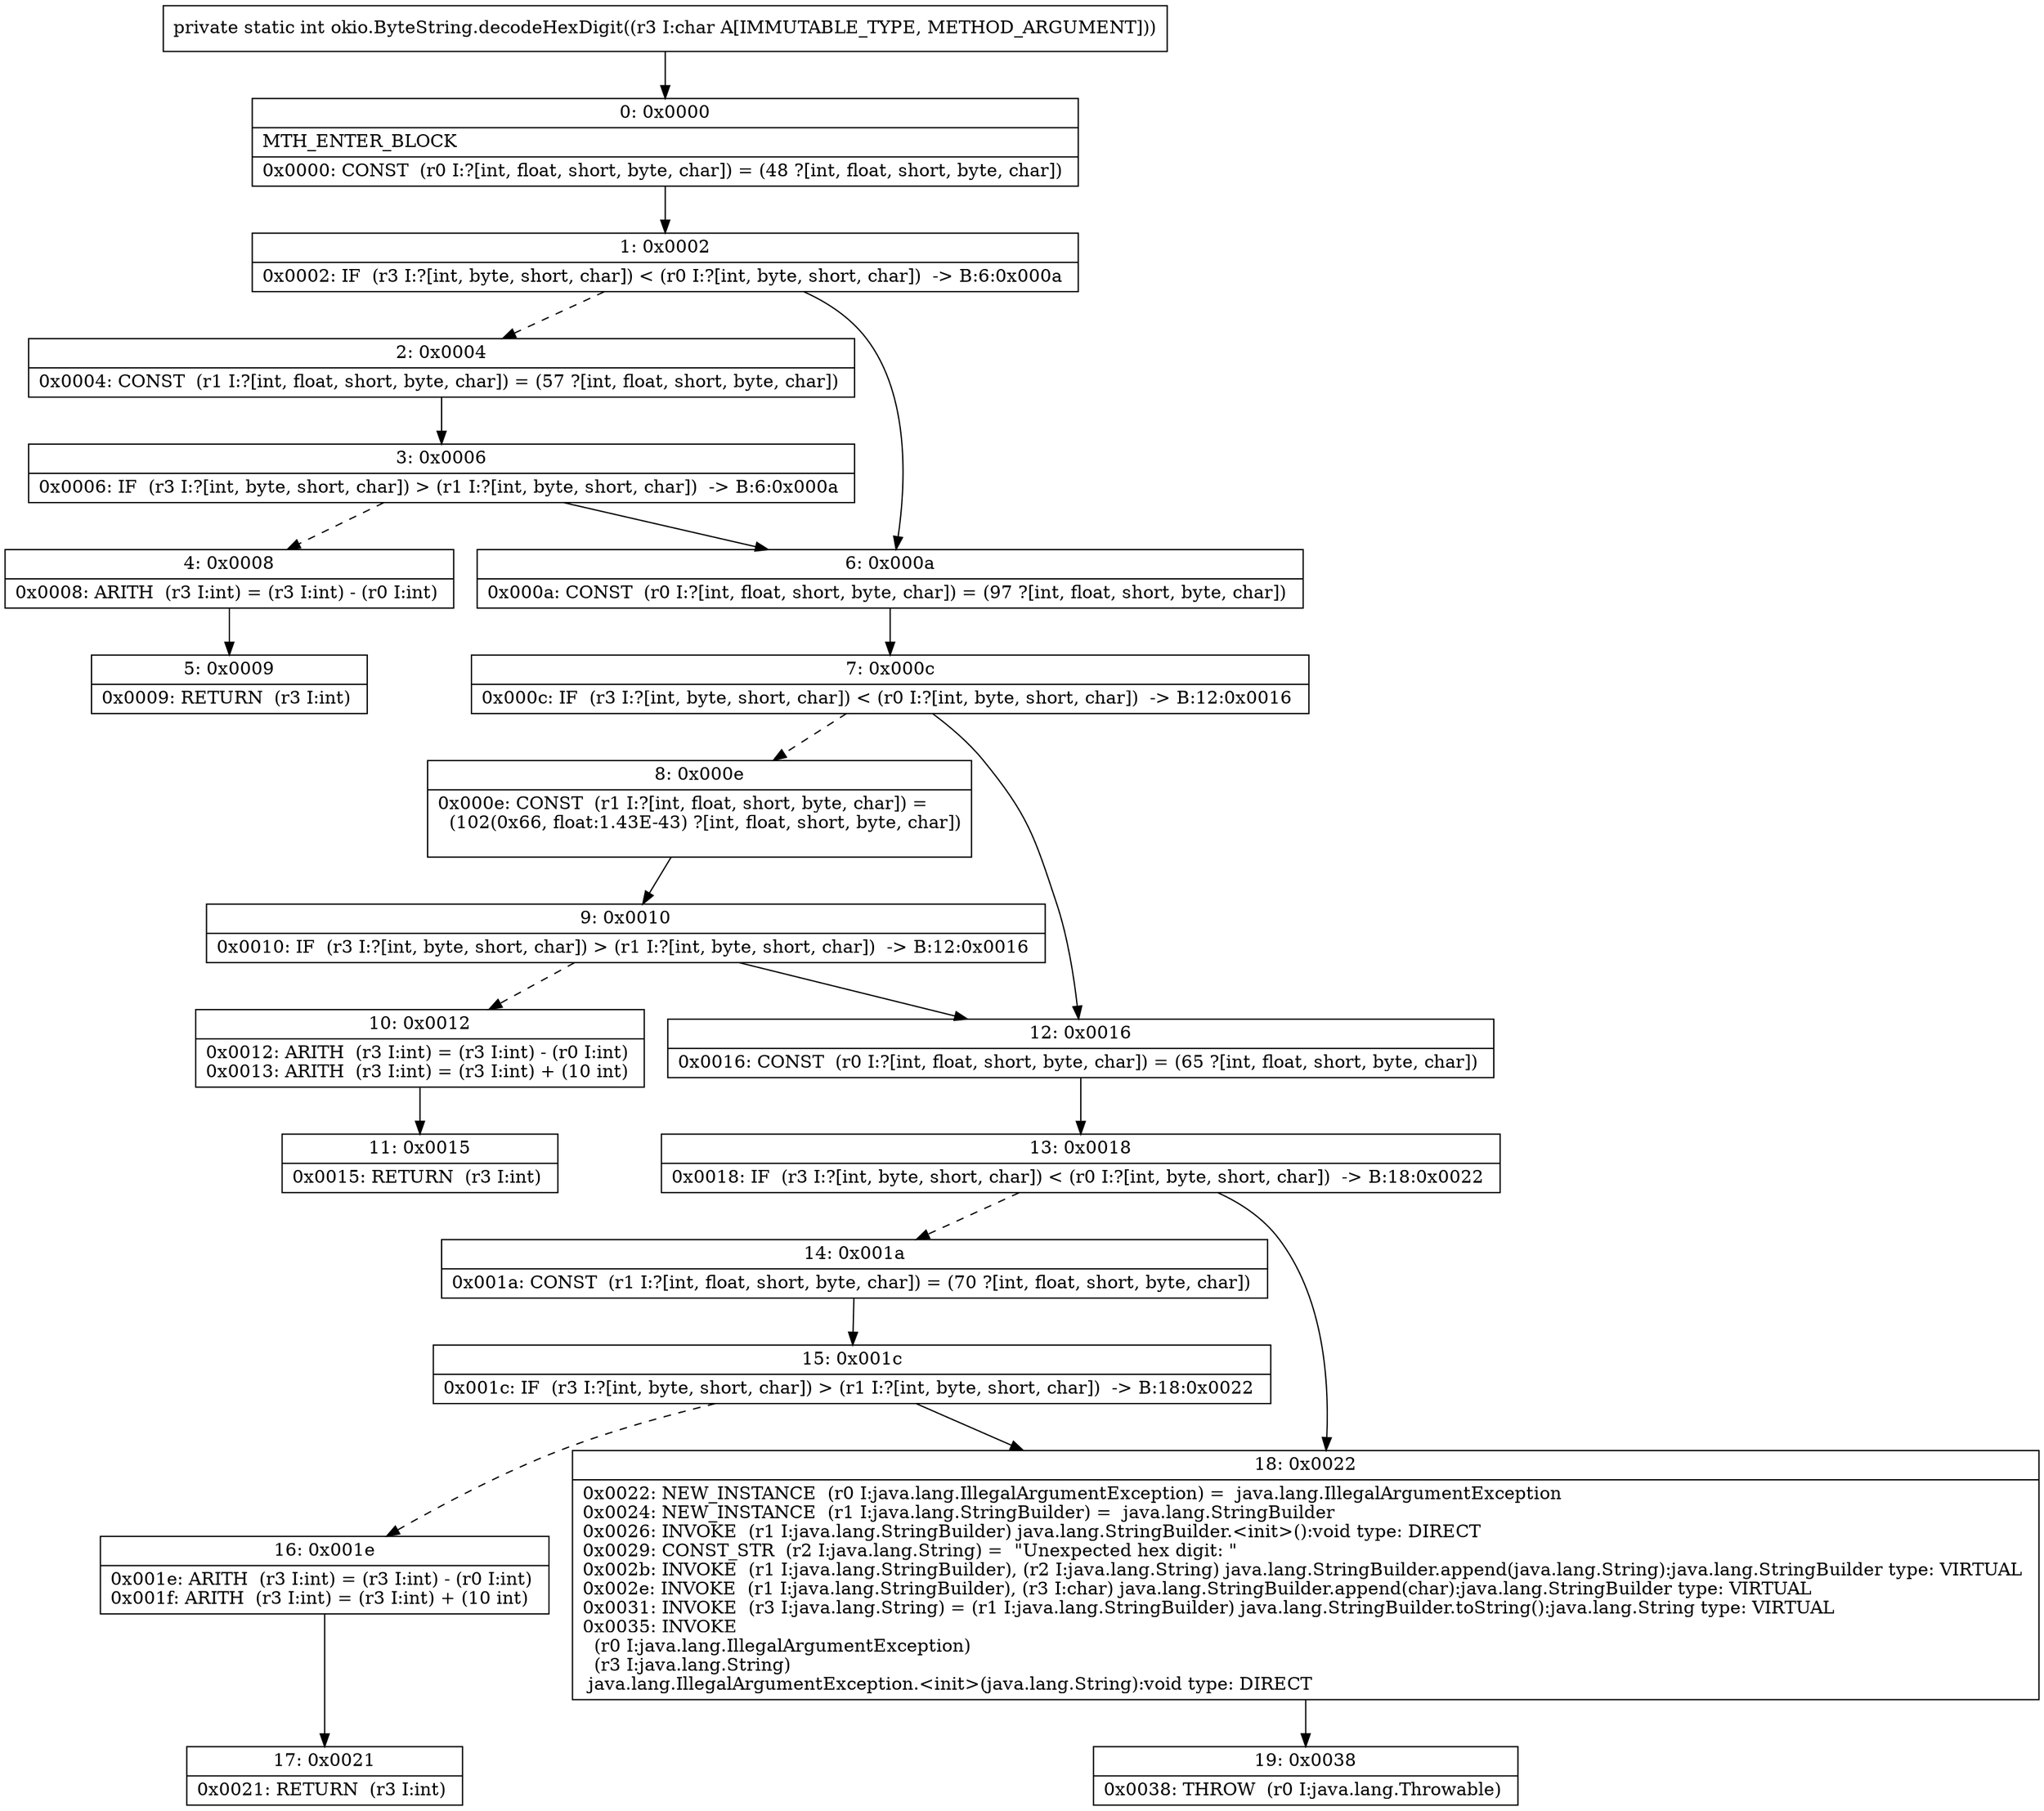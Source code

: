 digraph "CFG forokio.ByteString.decodeHexDigit(C)I" {
Node_0 [shape=record,label="{0\:\ 0x0000|MTH_ENTER_BLOCK\l|0x0000: CONST  (r0 I:?[int, float, short, byte, char]) = (48 ?[int, float, short, byte, char]) \l}"];
Node_1 [shape=record,label="{1\:\ 0x0002|0x0002: IF  (r3 I:?[int, byte, short, char]) \< (r0 I:?[int, byte, short, char])  \-\> B:6:0x000a \l}"];
Node_2 [shape=record,label="{2\:\ 0x0004|0x0004: CONST  (r1 I:?[int, float, short, byte, char]) = (57 ?[int, float, short, byte, char]) \l}"];
Node_3 [shape=record,label="{3\:\ 0x0006|0x0006: IF  (r3 I:?[int, byte, short, char]) \> (r1 I:?[int, byte, short, char])  \-\> B:6:0x000a \l}"];
Node_4 [shape=record,label="{4\:\ 0x0008|0x0008: ARITH  (r3 I:int) = (r3 I:int) \- (r0 I:int) \l}"];
Node_5 [shape=record,label="{5\:\ 0x0009|0x0009: RETURN  (r3 I:int) \l}"];
Node_6 [shape=record,label="{6\:\ 0x000a|0x000a: CONST  (r0 I:?[int, float, short, byte, char]) = (97 ?[int, float, short, byte, char]) \l}"];
Node_7 [shape=record,label="{7\:\ 0x000c|0x000c: IF  (r3 I:?[int, byte, short, char]) \< (r0 I:?[int, byte, short, char])  \-\> B:12:0x0016 \l}"];
Node_8 [shape=record,label="{8\:\ 0x000e|0x000e: CONST  (r1 I:?[int, float, short, byte, char]) = \l  (102(0x66, float:1.43E\-43) ?[int, float, short, byte, char])\l \l}"];
Node_9 [shape=record,label="{9\:\ 0x0010|0x0010: IF  (r3 I:?[int, byte, short, char]) \> (r1 I:?[int, byte, short, char])  \-\> B:12:0x0016 \l}"];
Node_10 [shape=record,label="{10\:\ 0x0012|0x0012: ARITH  (r3 I:int) = (r3 I:int) \- (r0 I:int) \l0x0013: ARITH  (r3 I:int) = (r3 I:int) + (10 int) \l}"];
Node_11 [shape=record,label="{11\:\ 0x0015|0x0015: RETURN  (r3 I:int) \l}"];
Node_12 [shape=record,label="{12\:\ 0x0016|0x0016: CONST  (r0 I:?[int, float, short, byte, char]) = (65 ?[int, float, short, byte, char]) \l}"];
Node_13 [shape=record,label="{13\:\ 0x0018|0x0018: IF  (r3 I:?[int, byte, short, char]) \< (r0 I:?[int, byte, short, char])  \-\> B:18:0x0022 \l}"];
Node_14 [shape=record,label="{14\:\ 0x001a|0x001a: CONST  (r1 I:?[int, float, short, byte, char]) = (70 ?[int, float, short, byte, char]) \l}"];
Node_15 [shape=record,label="{15\:\ 0x001c|0x001c: IF  (r3 I:?[int, byte, short, char]) \> (r1 I:?[int, byte, short, char])  \-\> B:18:0x0022 \l}"];
Node_16 [shape=record,label="{16\:\ 0x001e|0x001e: ARITH  (r3 I:int) = (r3 I:int) \- (r0 I:int) \l0x001f: ARITH  (r3 I:int) = (r3 I:int) + (10 int) \l}"];
Node_17 [shape=record,label="{17\:\ 0x0021|0x0021: RETURN  (r3 I:int) \l}"];
Node_18 [shape=record,label="{18\:\ 0x0022|0x0022: NEW_INSTANCE  (r0 I:java.lang.IllegalArgumentException) =  java.lang.IllegalArgumentException \l0x0024: NEW_INSTANCE  (r1 I:java.lang.StringBuilder) =  java.lang.StringBuilder \l0x0026: INVOKE  (r1 I:java.lang.StringBuilder) java.lang.StringBuilder.\<init\>():void type: DIRECT \l0x0029: CONST_STR  (r2 I:java.lang.String) =  \"Unexpected hex digit: \" \l0x002b: INVOKE  (r1 I:java.lang.StringBuilder), (r2 I:java.lang.String) java.lang.StringBuilder.append(java.lang.String):java.lang.StringBuilder type: VIRTUAL \l0x002e: INVOKE  (r1 I:java.lang.StringBuilder), (r3 I:char) java.lang.StringBuilder.append(char):java.lang.StringBuilder type: VIRTUAL \l0x0031: INVOKE  (r3 I:java.lang.String) = (r1 I:java.lang.StringBuilder) java.lang.StringBuilder.toString():java.lang.String type: VIRTUAL \l0x0035: INVOKE  \l  (r0 I:java.lang.IllegalArgumentException)\l  (r3 I:java.lang.String)\l java.lang.IllegalArgumentException.\<init\>(java.lang.String):void type: DIRECT \l}"];
Node_19 [shape=record,label="{19\:\ 0x0038|0x0038: THROW  (r0 I:java.lang.Throwable) \l}"];
MethodNode[shape=record,label="{private static int okio.ByteString.decodeHexDigit((r3 I:char A[IMMUTABLE_TYPE, METHOD_ARGUMENT])) }"];
MethodNode -> Node_0;
Node_0 -> Node_1;
Node_1 -> Node_2[style=dashed];
Node_1 -> Node_6;
Node_2 -> Node_3;
Node_3 -> Node_4[style=dashed];
Node_3 -> Node_6;
Node_4 -> Node_5;
Node_6 -> Node_7;
Node_7 -> Node_8[style=dashed];
Node_7 -> Node_12;
Node_8 -> Node_9;
Node_9 -> Node_10[style=dashed];
Node_9 -> Node_12;
Node_10 -> Node_11;
Node_12 -> Node_13;
Node_13 -> Node_14[style=dashed];
Node_13 -> Node_18;
Node_14 -> Node_15;
Node_15 -> Node_16[style=dashed];
Node_15 -> Node_18;
Node_16 -> Node_17;
Node_18 -> Node_19;
}

